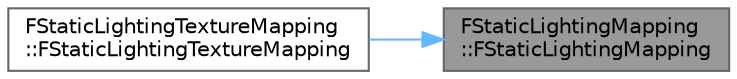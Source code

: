 digraph "FStaticLightingMapping::FStaticLightingMapping"
{
 // INTERACTIVE_SVG=YES
 // LATEX_PDF_SIZE
  bgcolor="transparent";
  edge [fontname=Helvetica,fontsize=10,labelfontname=Helvetica,labelfontsize=10];
  node [fontname=Helvetica,fontsize=10,shape=box,height=0.2,width=0.4];
  rankdir="RL";
  Node1 [id="Node000001",label="FStaticLightingMapping\l::FStaticLightingMapping",height=0.2,width=0.4,color="gray40", fillcolor="grey60", style="filled", fontcolor="black",tooltip="Initialization constructor."];
  Node1 -> Node2 [id="edge1_Node000001_Node000002",dir="back",color="steelblue1",style="solid",tooltip=" "];
  Node2 [id="Node000002",label="FStaticLightingTextureMapping\l::FStaticLightingTextureMapping",height=0.2,width=0.4,color="grey40", fillcolor="white", style="filled",URL="$d4/d4d/classFStaticLightingTextureMapping.html#a67fd09c719b7476ed3e008d64b5df21f",tooltip="Default constructor used by serializer."];
}
